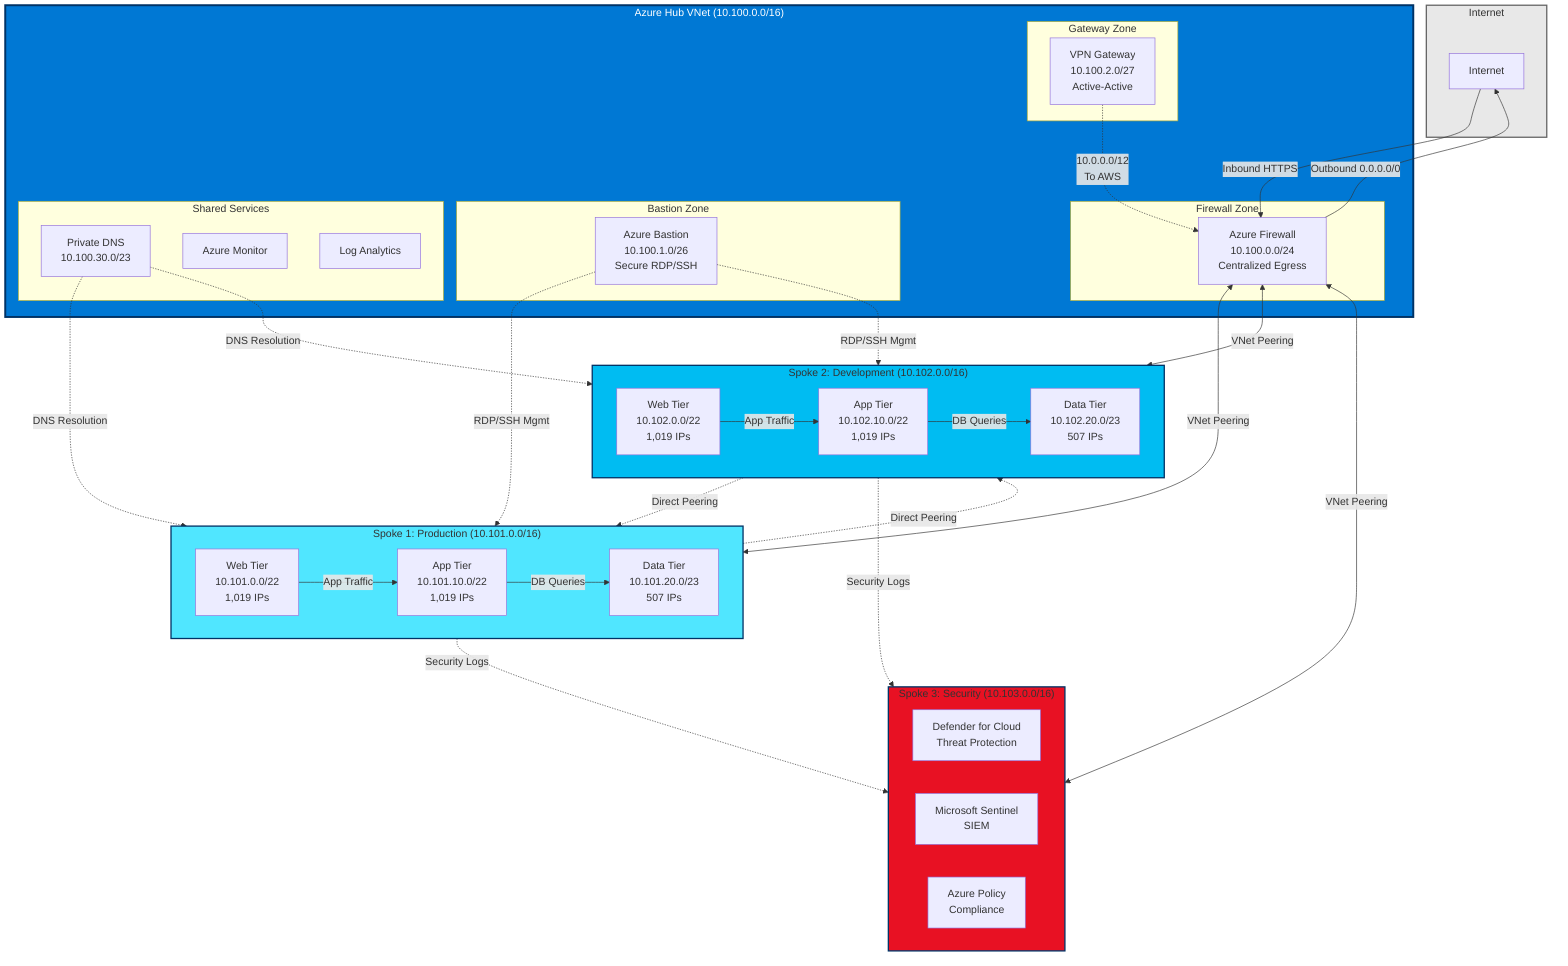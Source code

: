 graph TB
    subgraph Internet
        INET[Internet]
    end

    subgraph AZURE_HUB["Azure Hub VNet (10.100.0.0/16)"]
        subgraph FIREWALL["Firewall Zone"]
            AZFW[Azure Firewall<br/>10.100.0.0/24<br/>Centralized Egress]
        end

        subgraph BASTION_ZONE["Bastion Zone"]
            AZBAST[Azure Bastion<br/>10.100.1.0/26<br/>Secure RDP/SSH]
        end

        subgraph GATEWAY["Gateway Zone"]
            VPNGW[VPN Gateway<br/>10.100.2.0/27<br/>Active-Active]
        end

        subgraph SHARED["Shared Services"]
            DNS[Private DNS<br/>10.100.30.0/23]
            MON[Azure Monitor]
            LOG[Log Analytics]
        end
    end

    subgraph SPOKE1["Spoke 1: Production (10.101.0.0/16)"]
        WEB1[Web Tier<br/>10.101.0.0/22<br/>1,019 IPs]
        APP1[App Tier<br/>10.101.10.0/22<br/>1,019 IPs]
        DB1[Data Tier<br/>10.101.20.0/23<br/>507 IPs]
    end

    subgraph SPOKE2["Spoke 2: Development (10.102.0.0/16)"]
        WEB2[Web Tier<br/>10.102.0.0/22<br/>1,019 IPs]
        APP2[App Tier<br/>10.102.10.0/22<br/>1,019 IPs]
        DB2[Data Tier<br/>10.102.20.0/23<br/>507 IPs]
    end

    subgraph SPOKE3["Spoke 3: Security (10.103.0.0/16)"]
        DEFENDER[Defender for Cloud<br/>Threat Protection]
        SENTINEL[Microsoft Sentinel<br/>SIEM]
        POLICY[Azure Policy<br/>Compliance]
    end

    INET -->|Inbound HTTPS| AZFW
    AZFW -->|Outbound 0.0.0.0/0| INET

    AZFW <-->|VNet Peering| SPOKE1
    AZFW <-->|VNet Peering| SPOKE2
    AZFW <-->|VNet Peering| SPOKE3

    SPOKE1 -.->|Direct Peering| SPOKE2
    SPOKE2 -.->|Direct Peering| SPOKE1

    VPNGW -.->|10.0.0.0/12<br/>To AWS| AZFW

    WEB1 -->|App Traffic| APP1
    APP1 -->|DB Queries| DB1

    WEB2 -->|App Traffic| APP2
    APP2 -->|DB Queries| DB2

    SPOKE1 -.->|Security Logs| SPOKE3
    SPOKE2 -.->|Security Logs| SPOKE3

    AZBAST -.->|RDP/SSH Mgmt| SPOKE1
    AZBAST -.->|RDP/SSH Mgmt| SPOKE2

    DNS -.->|DNS Resolution| SPOKE1
    DNS -.->|DNS Resolution| SPOKE2

    style AZURE_HUB fill:#0078D4,stroke:#003366,stroke-width:3px,color:#fff
    style SPOKE1 fill:#50E6FF,stroke:#003366,stroke-width:2px
    style SPOKE2 fill:#00BCF2,stroke:#003366,stroke-width:2px
    style SPOKE3 fill:#E81123,stroke:#003366,stroke-width:2px
    style Internet fill:#E8E8E8,stroke:#666,stroke-width:2px